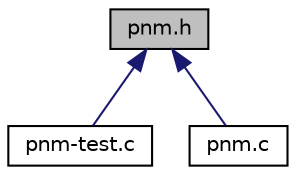 digraph "pnm.h"
{
 // LATEX_PDF_SIZE
  edge [fontname="Helvetica",fontsize="10",labelfontname="Helvetica",labelfontsize="10"];
  node [fontname="Helvetica",fontsize="10",shape=record];
  Node1 [label="pnm.h",height=0.2,width=0.4,color="black", fillcolor="grey75", style="filled", fontcolor="black",tooltip="Ce fichier contient les déclarations de types et les prototypes des fonctions pour la manipulation d'..."];
  Node1 -> Node2 [dir="back",color="midnightblue",fontsize="10",style="solid",fontname="Helvetica"];
  Node2 [label="pnm-test.c",height=0.2,width=0.4,color="black", fillcolor="white", style="filled",URL="$pnm-test_8c.html",tooltip=" "];
  Node1 -> Node3 [dir="back",color="midnightblue",fontsize="10",style="solid",fontname="Helvetica"];
  Node3 [label="pnm.c",height=0.2,width=0.4,color="black", fillcolor="white", style="filled",URL="$pnm_8c.html",tooltip=" "];
}
